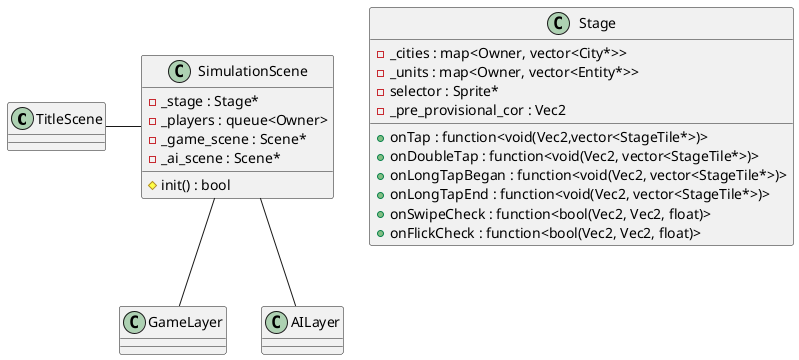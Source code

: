 @startuml

class TitleScene {
}

class SimulationScene {
	-_stage : Stage*
	-_players : queue<Owner>
	-_game_scene : Scene*
	-_ai_scene : Scene*
	#init() : bool
}

class GameLayer {

}

class AILayer {

}

class Stage {
	-_cities : map<Owner, vector<City*>>
	-_units : map<Owner, vector<Entity*>>
	-selector : Sprite*
	-_pre_provisional_cor : Vec2
	+onTap : function<void(Vec2,vector<StageTile*>)>
	+onDoubleTap : function<void(Vec2, vector<StageTile*>)>
	+onLongTapBegan : function<void(Vec2, vector<StageTile*>)>
	+onLongTapEnd : function<void(Vec2, vector<StageTile*>)>
	+onSwipeCheck : function<bool(Vec2, Vec2, float)>
	+onFlickCheck : function<bool(Vec2, Vec2, float)>
}

TitleScene - SimulationScene

SimulationScene -- GameLayer
SimulationScene -- AILayer

@enduml

